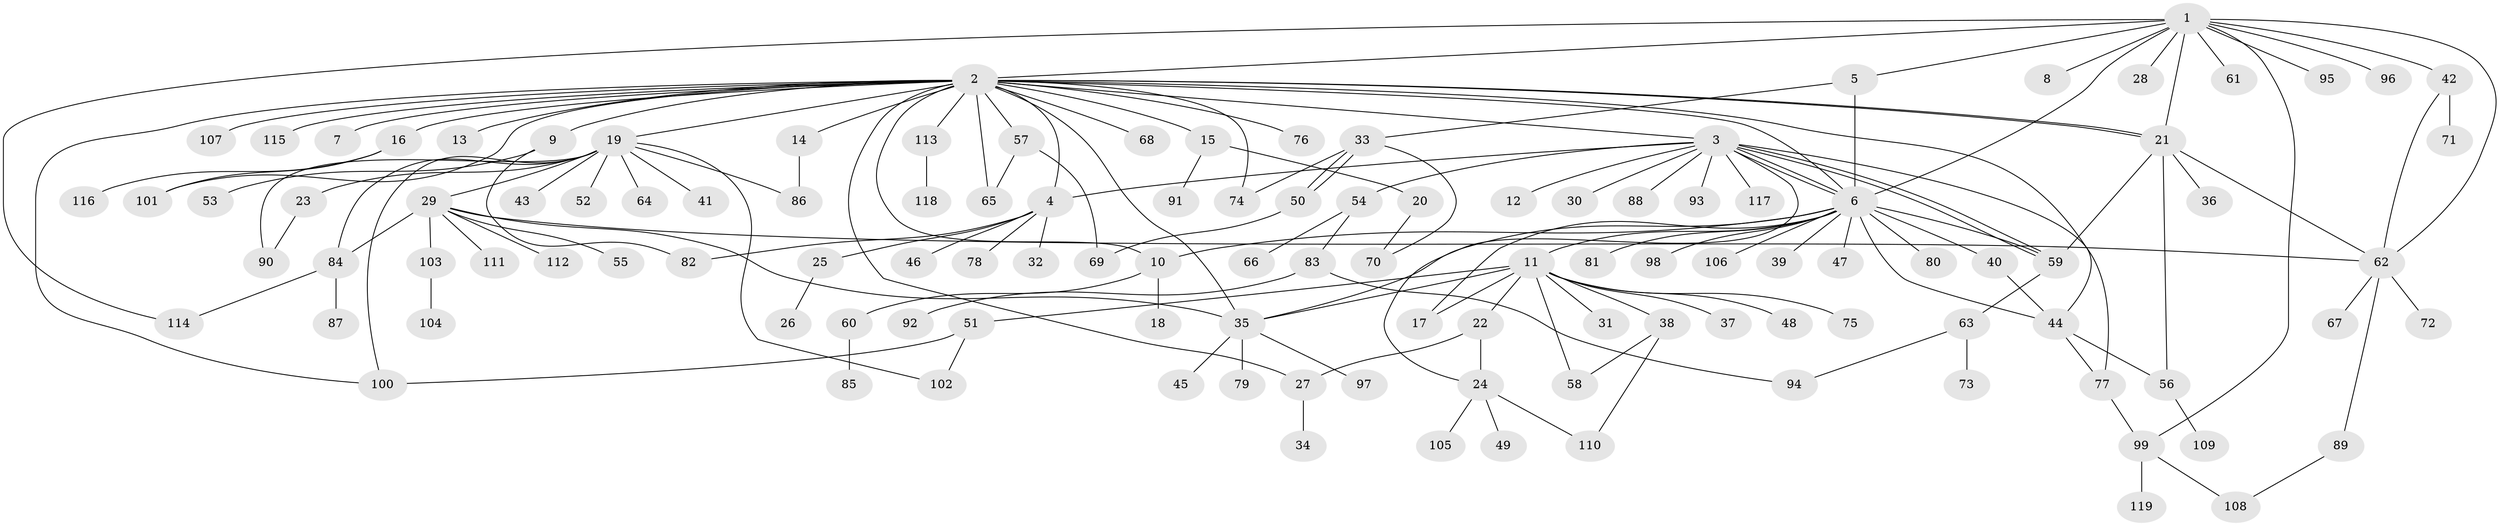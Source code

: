 // coarse degree distribution, {9: 0.02857142857142857, 17: 0.02857142857142857, 5: 0.05714285714285714, 15: 0.02857142857142857, 1: 0.6, 4: 0.02857142857142857, 7: 0.02857142857142857, 2: 0.11428571428571428, 3: 0.08571428571428572}
// Generated by graph-tools (version 1.1) at 2025/18/03/04/25 18:18:27]
// undirected, 119 vertices, 161 edges
graph export_dot {
graph [start="1"]
  node [color=gray90,style=filled];
  1;
  2;
  3;
  4;
  5;
  6;
  7;
  8;
  9;
  10;
  11;
  12;
  13;
  14;
  15;
  16;
  17;
  18;
  19;
  20;
  21;
  22;
  23;
  24;
  25;
  26;
  27;
  28;
  29;
  30;
  31;
  32;
  33;
  34;
  35;
  36;
  37;
  38;
  39;
  40;
  41;
  42;
  43;
  44;
  45;
  46;
  47;
  48;
  49;
  50;
  51;
  52;
  53;
  54;
  55;
  56;
  57;
  58;
  59;
  60;
  61;
  62;
  63;
  64;
  65;
  66;
  67;
  68;
  69;
  70;
  71;
  72;
  73;
  74;
  75;
  76;
  77;
  78;
  79;
  80;
  81;
  82;
  83;
  84;
  85;
  86;
  87;
  88;
  89;
  90;
  91;
  92;
  93;
  94;
  95;
  96;
  97;
  98;
  99;
  100;
  101;
  102;
  103;
  104;
  105;
  106;
  107;
  108;
  109;
  110;
  111;
  112;
  113;
  114;
  115;
  116;
  117;
  118;
  119;
  1 -- 2;
  1 -- 5;
  1 -- 6;
  1 -- 8;
  1 -- 21;
  1 -- 28;
  1 -- 42;
  1 -- 61;
  1 -- 62;
  1 -- 95;
  1 -- 96;
  1 -- 99;
  1 -- 114;
  2 -- 3;
  2 -- 4;
  2 -- 6;
  2 -- 7;
  2 -- 9;
  2 -- 10;
  2 -- 13;
  2 -- 14;
  2 -- 15;
  2 -- 16;
  2 -- 19;
  2 -- 21;
  2 -- 21;
  2 -- 27;
  2 -- 35;
  2 -- 44;
  2 -- 57;
  2 -- 65;
  2 -- 68;
  2 -- 74;
  2 -- 76;
  2 -- 100;
  2 -- 101;
  2 -- 107;
  2 -- 113;
  2 -- 115;
  3 -- 4;
  3 -- 6;
  3 -- 6;
  3 -- 12;
  3 -- 24;
  3 -- 30;
  3 -- 54;
  3 -- 59;
  3 -- 59;
  3 -- 77;
  3 -- 88;
  3 -- 93;
  3 -- 117;
  4 -- 25;
  4 -- 32;
  4 -- 46;
  4 -- 78;
  4 -- 82;
  5 -- 6;
  5 -- 33;
  6 -- 10;
  6 -- 11;
  6 -- 17;
  6 -- 35;
  6 -- 39;
  6 -- 40;
  6 -- 44;
  6 -- 47;
  6 -- 59;
  6 -- 80;
  6 -- 81;
  6 -- 98;
  6 -- 106;
  9 -- 53;
  9 -- 82;
  10 -- 18;
  10 -- 60;
  11 -- 17;
  11 -- 22;
  11 -- 31;
  11 -- 35;
  11 -- 37;
  11 -- 38;
  11 -- 48;
  11 -- 51;
  11 -- 58;
  11 -- 75;
  14 -- 86;
  15 -- 20;
  15 -- 91;
  16 -- 101;
  16 -- 116;
  19 -- 23;
  19 -- 29;
  19 -- 41;
  19 -- 43;
  19 -- 52;
  19 -- 64;
  19 -- 84;
  19 -- 86;
  19 -- 90;
  19 -- 100;
  19 -- 102;
  20 -- 70;
  21 -- 36;
  21 -- 56;
  21 -- 59;
  21 -- 62;
  22 -- 24;
  22 -- 27;
  23 -- 90;
  24 -- 49;
  24 -- 105;
  24 -- 110;
  25 -- 26;
  27 -- 34;
  29 -- 35;
  29 -- 55;
  29 -- 62;
  29 -- 84;
  29 -- 103;
  29 -- 111;
  29 -- 112;
  33 -- 50;
  33 -- 50;
  33 -- 70;
  33 -- 74;
  35 -- 45;
  35 -- 79;
  35 -- 97;
  38 -- 58;
  38 -- 110;
  40 -- 44;
  42 -- 62;
  42 -- 71;
  44 -- 56;
  44 -- 77;
  50 -- 69;
  51 -- 100;
  51 -- 102;
  54 -- 66;
  54 -- 83;
  56 -- 109;
  57 -- 65;
  57 -- 69;
  59 -- 63;
  60 -- 85;
  62 -- 67;
  62 -- 72;
  62 -- 89;
  63 -- 73;
  63 -- 94;
  77 -- 99;
  83 -- 92;
  83 -- 94;
  84 -- 87;
  84 -- 114;
  89 -- 108;
  99 -- 108;
  99 -- 119;
  103 -- 104;
  113 -- 118;
}
